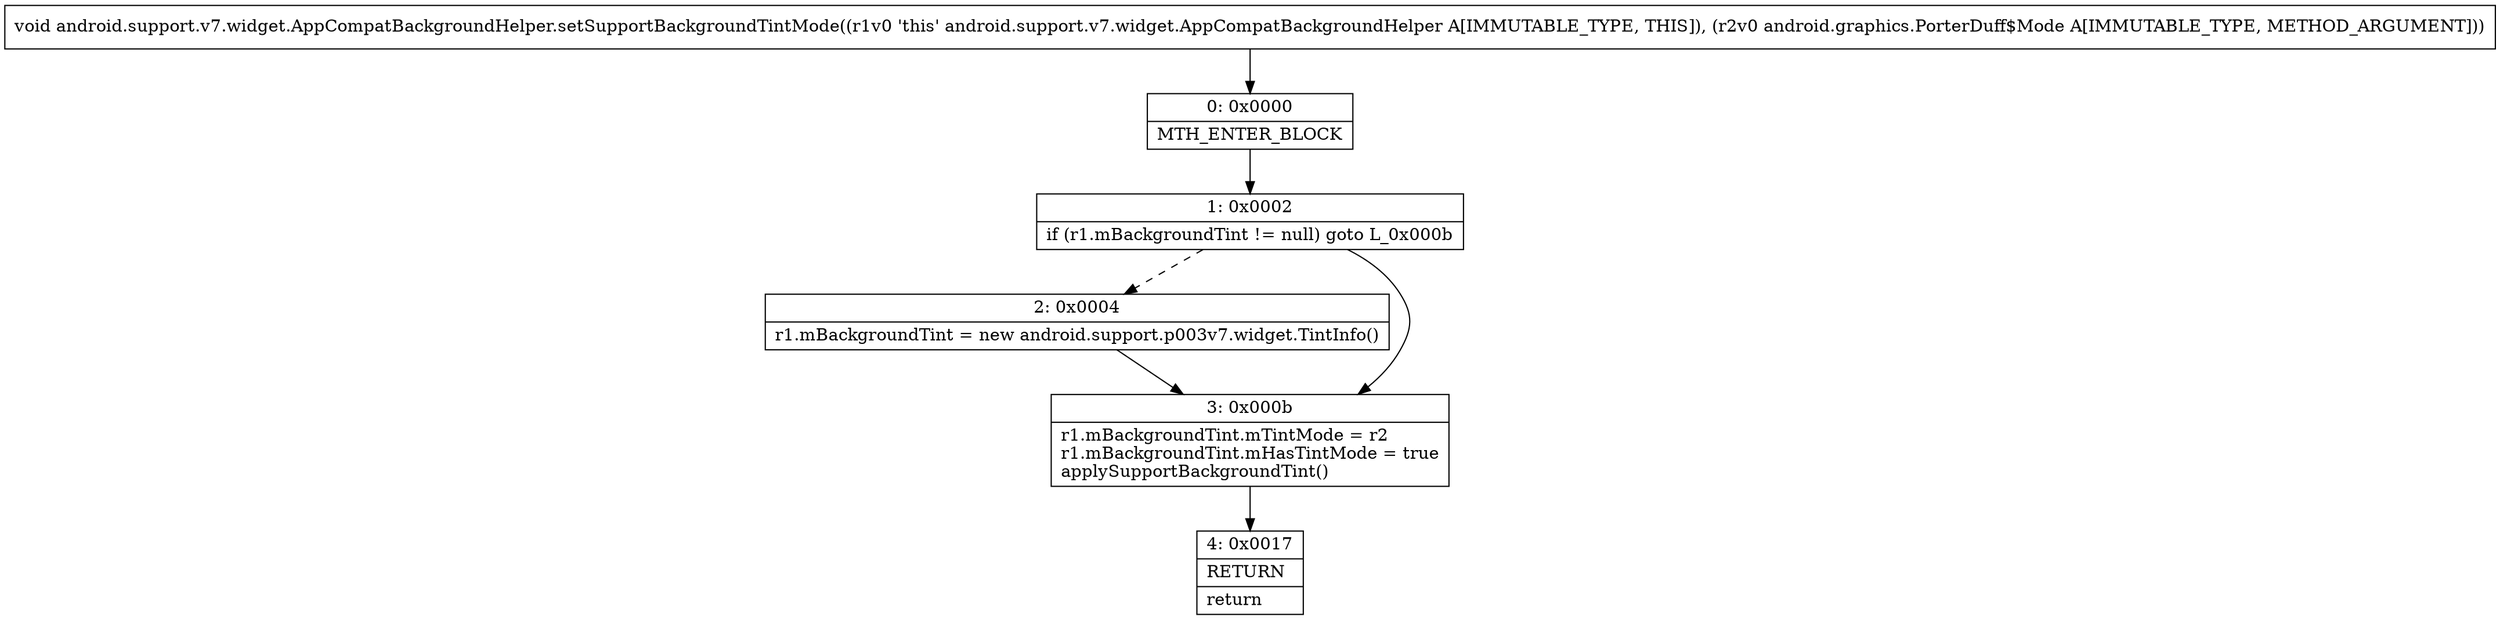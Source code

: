 digraph "CFG forandroid.support.v7.widget.AppCompatBackgroundHelper.setSupportBackgroundTintMode(Landroid\/graphics\/PorterDuff$Mode;)V" {
Node_0 [shape=record,label="{0\:\ 0x0000|MTH_ENTER_BLOCK\l}"];
Node_1 [shape=record,label="{1\:\ 0x0002|if (r1.mBackgroundTint != null) goto L_0x000b\l}"];
Node_2 [shape=record,label="{2\:\ 0x0004|r1.mBackgroundTint = new android.support.p003v7.widget.TintInfo()\l}"];
Node_3 [shape=record,label="{3\:\ 0x000b|r1.mBackgroundTint.mTintMode = r2\lr1.mBackgroundTint.mHasTintMode = true\lapplySupportBackgroundTint()\l}"];
Node_4 [shape=record,label="{4\:\ 0x0017|RETURN\l|return\l}"];
MethodNode[shape=record,label="{void android.support.v7.widget.AppCompatBackgroundHelper.setSupportBackgroundTintMode((r1v0 'this' android.support.v7.widget.AppCompatBackgroundHelper A[IMMUTABLE_TYPE, THIS]), (r2v0 android.graphics.PorterDuff$Mode A[IMMUTABLE_TYPE, METHOD_ARGUMENT])) }"];
MethodNode -> Node_0;
Node_0 -> Node_1;
Node_1 -> Node_2[style=dashed];
Node_1 -> Node_3;
Node_2 -> Node_3;
Node_3 -> Node_4;
}

